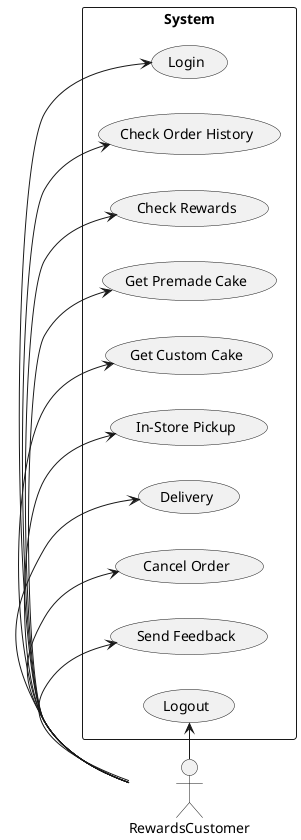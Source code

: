 @startuml rewardscustomer
left to right direction
actor RewardsCustomer
rectangle "System" as system {
  (Login)
  (Check Order History)
  (Check Rewards)
  (Get Premade Cake)
  (Get Custom Cake)
  (In-Store Pickup)
  (Delivery)
  (Cancel Order)
  (Send Feedback)
  (Logout)
}

RewardsCustomer -> (Login)
RewardsCustomer -> (Check Order History)
RewardsCustomer -> (Check Rewards)
RewardsCustomer -> (Get Premade Cake)
RewardsCustomer -> (Get Custom Cake)
RewardsCustomer -> (In-Store Pickup)
RewardsCustomer -> (Delivery)
RewardsCustomer -> (Cancel Order)
RewardsCustomer -> (Send Feedback)
RewardsCustomer -> (Logout)

@enduml